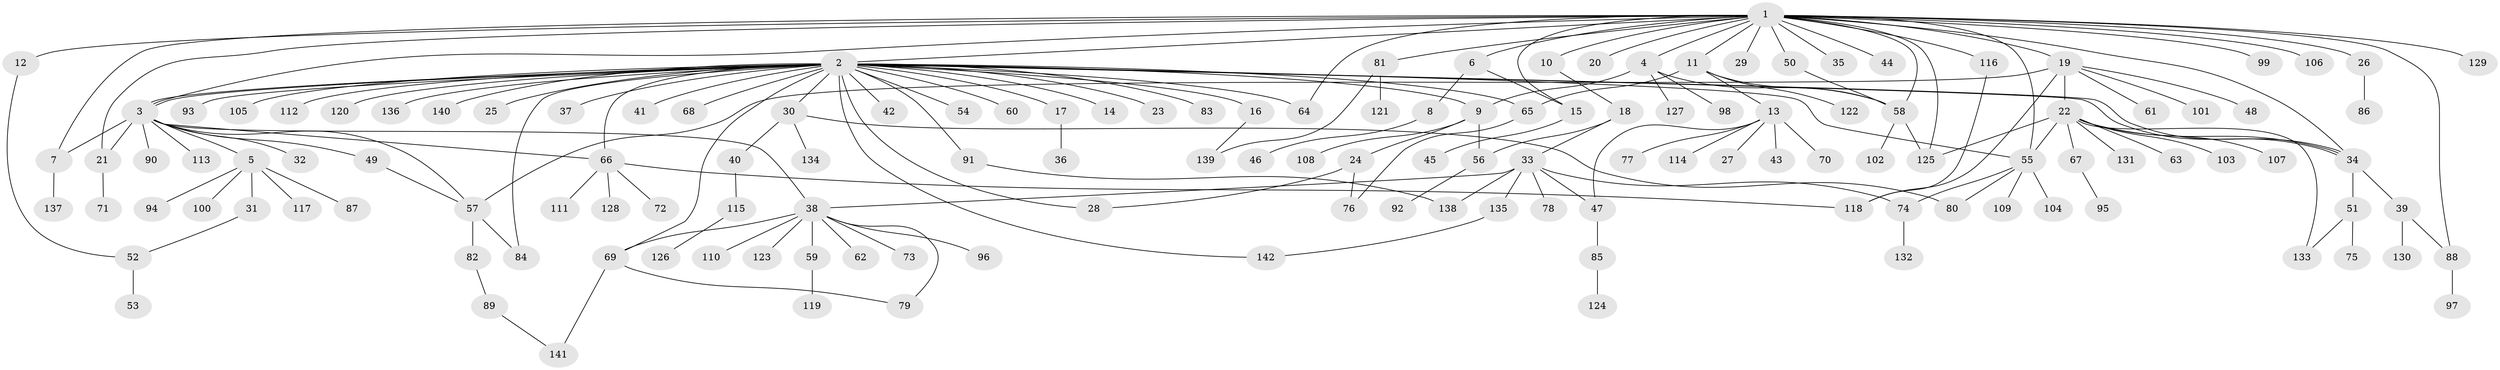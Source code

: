 // Generated by graph-tools (version 1.1) at 2025/01/03/09/25 03:01:37]
// undirected, 142 vertices, 181 edges
graph export_dot {
graph [start="1"]
  node [color=gray90,style=filled];
  1;
  2;
  3;
  4;
  5;
  6;
  7;
  8;
  9;
  10;
  11;
  12;
  13;
  14;
  15;
  16;
  17;
  18;
  19;
  20;
  21;
  22;
  23;
  24;
  25;
  26;
  27;
  28;
  29;
  30;
  31;
  32;
  33;
  34;
  35;
  36;
  37;
  38;
  39;
  40;
  41;
  42;
  43;
  44;
  45;
  46;
  47;
  48;
  49;
  50;
  51;
  52;
  53;
  54;
  55;
  56;
  57;
  58;
  59;
  60;
  61;
  62;
  63;
  64;
  65;
  66;
  67;
  68;
  69;
  70;
  71;
  72;
  73;
  74;
  75;
  76;
  77;
  78;
  79;
  80;
  81;
  82;
  83;
  84;
  85;
  86;
  87;
  88;
  89;
  90;
  91;
  92;
  93;
  94;
  95;
  96;
  97;
  98;
  99;
  100;
  101;
  102;
  103;
  104;
  105;
  106;
  107;
  108;
  109;
  110;
  111;
  112;
  113;
  114;
  115;
  116;
  117;
  118;
  119;
  120;
  121;
  122;
  123;
  124;
  125;
  126;
  127;
  128;
  129;
  130;
  131;
  132;
  133;
  134;
  135;
  136;
  137;
  138;
  139;
  140;
  141;
  142;
  1 -- 2;
  1 -- 3;
  1 -- 4;
  1 -- 6;
  1 -- 7;
  1 -- 10;
  1 -- 11;
  1 -- 12;
  1 -- 15;
  1 -- 19;
  1 -- 20;
  1 -- 21;
  1 -- 26;
  1 -- 29;
  1 -- 34;
  1 -- 35;
  1 -- 44;
  1 -- 50;
  1 -- 55;
  1 -- 58;
  1 -- 64;
  1 -- 81;
  1 -- 88;
  1 -- 99;
  1 -- 106;
  1 -- 116;
  1 -- 125;
  1 -- 129;
  2 -- 3;
  2 -- 3;
  2 -- 9;
  2 -- 14;
  2 -- 16;
  2 -- 17;
  2 -- 23;
  2 -- 25;
  2 -- 28;
  2 -- 30;
  2 -- 34;
  2 -- 34;
  2 -- 37;
  2 -- 41;
  2 -- 42;
  2 -- 54;
  2 -- 55;
  2 -- 60;
  2 -- 64;
  2 -- 65;
  2 -- 66;
  2 -- 68;
  2 -- 69;
  2 -- 83;
  2 -- 84;
  2 -- 91;
  2 -- 93;
  2 -- 105;
  2 -- 112;
  2 -- 120;
  2 -- 136;
  2 -- 140;
  2 -- 142;
  3 -- 5;
  3 -- 7;
  3 -- 21;
  3 -- 32;
  3 -- 38;
  3 -- 49;
  3 -- 57;
  3 -- 66;
  3 -- 90;
  3 -- 113;
  4 -- 9;
  4 -- 58;
  4 -- 98;
  4 -- 127;
  5 -- 31;
  5 -- 87;
  5 -- 94;
  5 -- 100;
  5 -- 117;
  6 -- 8;
  6 -- 15;
  7 -- 137;
  8 -- 46;
  9 -- 24;
  9 -- 56;
  9 -- 108;
  10 -- 18;
  11 -- 13;
  11 -- 58;
  11 -- 65;
  11 -- 122;
  12 -- 52;
  13 -- 27;
  13 -- 43;
  13 -- 47;
  13 -- 70;
  13 -- 77;
  13 -- 114;
  15 -- 45;
  16 -- 139;
  17 -- 36;
  18 -- 33;
  18 -- 56;
  19 -- 22;
  19 -- 48;
  19 -- 57;
  19 -- 61;
  19 -- 101;
  19 -- 118;
  21 -- 71;
  22 -- 34;
  22 -- 55;
  22 -- 63;
  22 -- 67;
  22 -- 103;
  22 -- 107;
  22 -- 125;
  22 -- 131;
  22 -- 133;
  24 -- 28;
  24 -- 76;
  26 -- 86;
  30 -- 40;
  30 -- 80;
  30 -- 134;
  31 -- 52;
  33 -- 38;
  33 -- 47;
  33 -- 74;
  33 -- 78;
  33 -- 135;
  33 -- 138;
  34 -- 39;
  34 -- 51;
  38 -- 59;
  38 -- 62;
  38 -- 69;
  38 -- 73;
  38 -- 79;
  38 -- 96;
  38 -- 110;
  38 -- 123;
  39 -- 88;
  39 -- 130;
  40 -- 115;
  47 -- 85;
  49 -- 57;
  50 -- 58;
  51 -- 75;
  51 -- 133;
  52 -- 53;
  55 -- 74;
  55 -- 80;
  55 -- 104;
  55 -- 109;
  56 -- 92;
  57 -- 82;
  57 -- 84;
  58 -- 102;
  58 -- 125;
  59 -- 119;
  65 -- 76;
  66 -- 72;
  66 -- 111;
  66 -- 118;
  66 -- 128;
  67 -- 95;
  69 -- 79;
  69 -- 141;
  74 -- 132;
  81 -- 121;
  81 -- 139;
  82 -- 89;
  85 -- 124;
  88 -- 97;
  89 -- 141;
  91 -- 138;
  115 -- 126;
  116 -- 118;
  135 -- 142;
}
